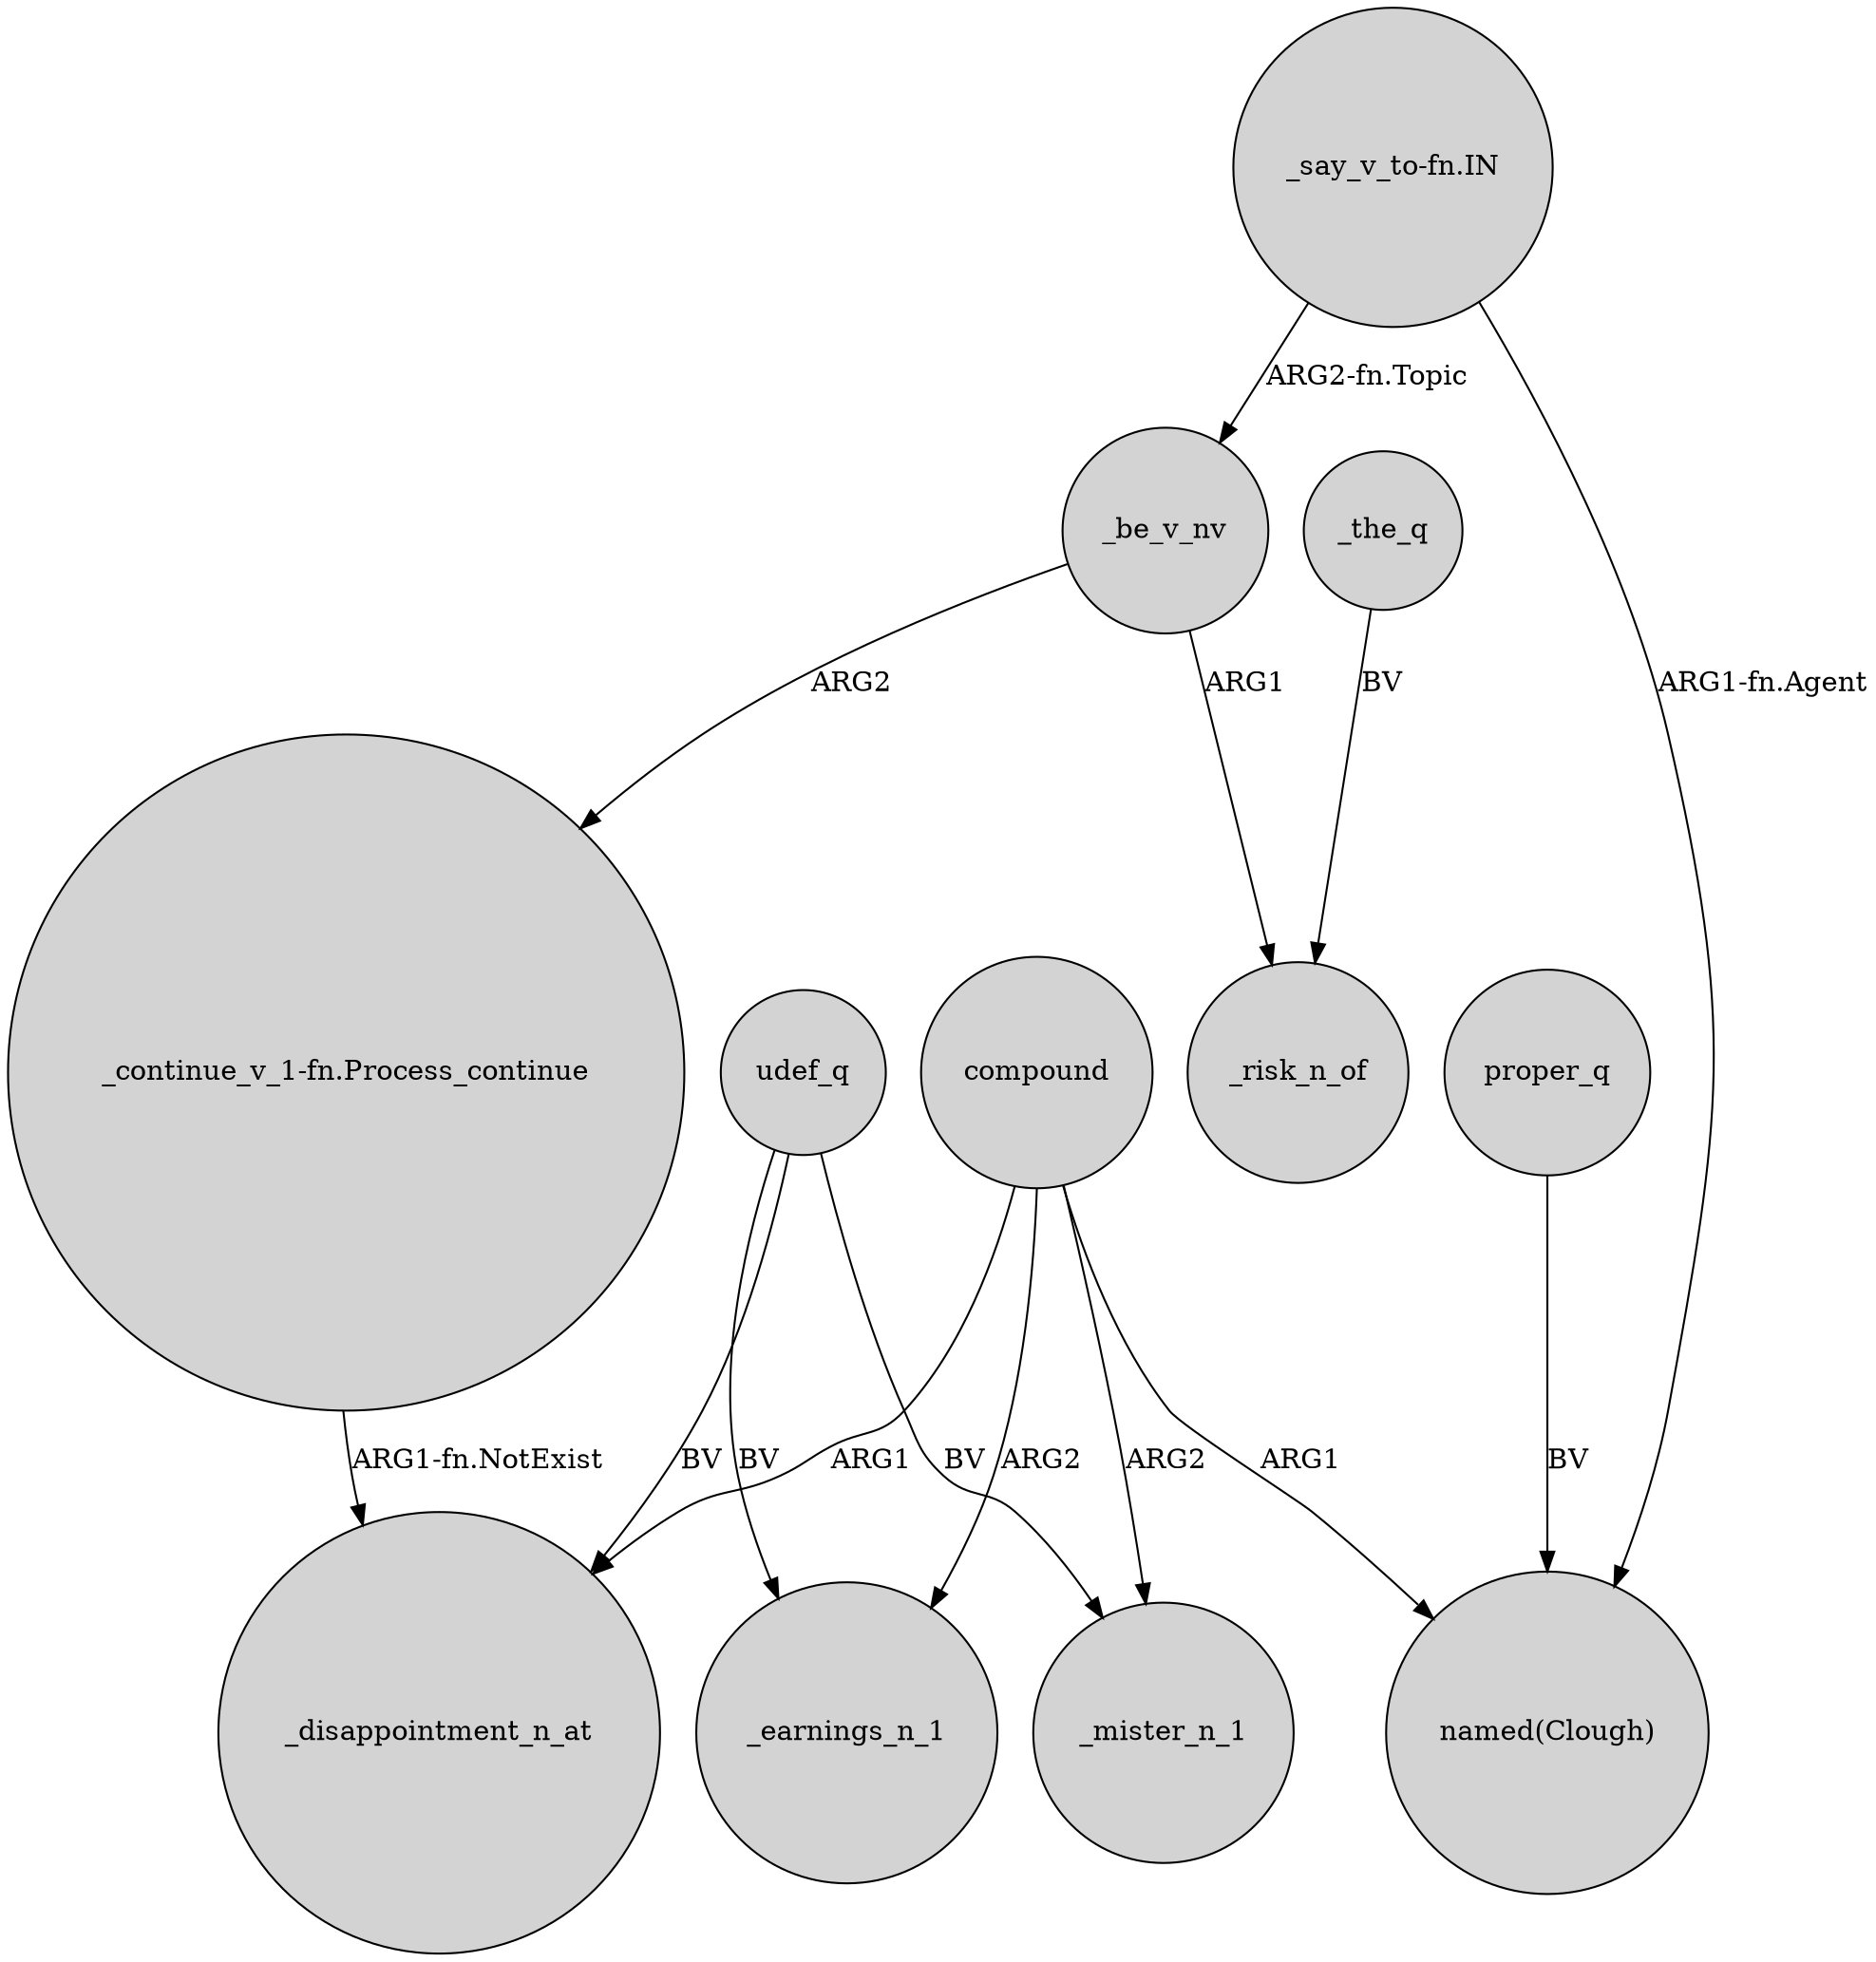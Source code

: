 digraph {
	node [shape=circle style=filled]
	_be_v_nv -> "_continue_v_1-fn.Process_continue" [label=ARG2]
	udef_q -> _mister_n_1 [label=BV]
	_be_v_nv -> _risk_n_of [label=ARG1]
	"_say_v_to-fn.IN" -> "named(Clough)" [label="ARG1-fn.Agent"]
	compound -> "named(Clough)" [label=ARG1]
	"_continue_v_1-fn.Process_continue" -> _disappointment_n_at [label="ARG1-fn.NotExist"]
	compound -> _disappointment_n_at [label=ARG1]
	compound -> _earnings_n_1 [label=ARG2]
	"_say_v_to-fn.IN" -> _be_v_nv [label="ARG2-fn.Topic"]
	udef_q -> _disappointment_n_at [label=BV]
	proper_q -> "named(Clough)" [label=BV]
	_the_q -> _risk_n_of [label=BV]
	compound -> _mister_n_1 [label=ARG2]
	udef_q -> _earnings_n_1 [label=BV]
}
